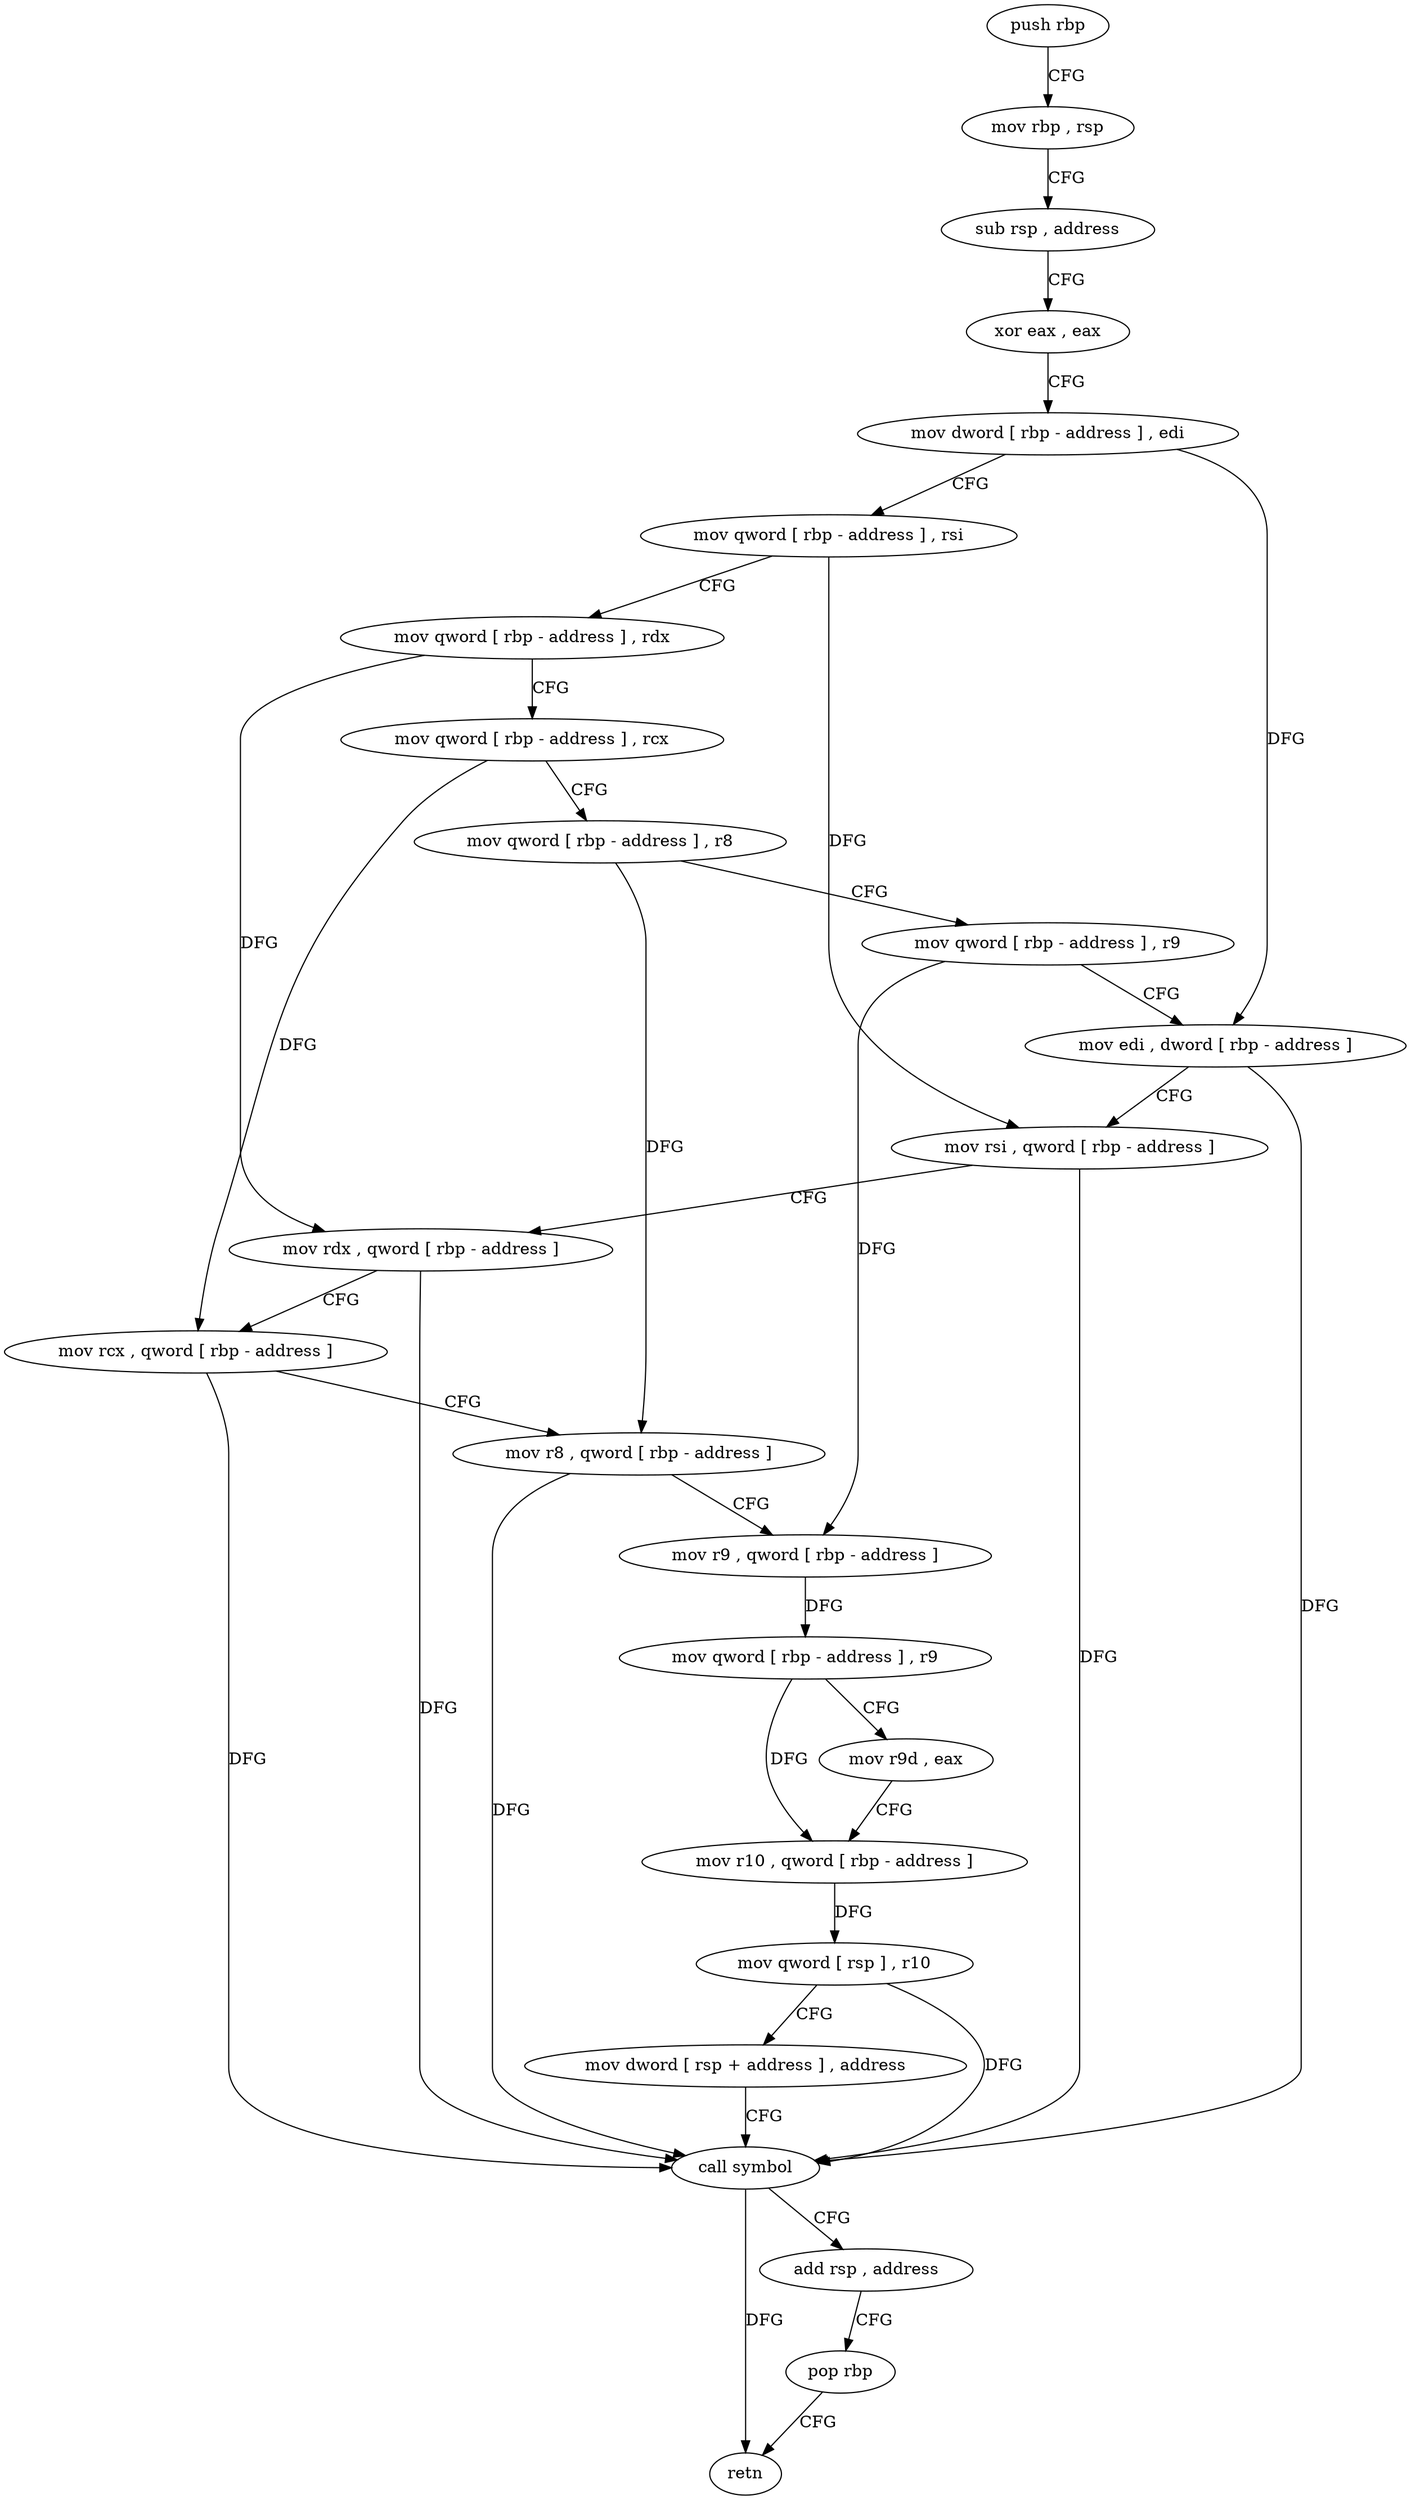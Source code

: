 digraph "func" {
"4219312" [label = "push rbp" ]
"4219313" [label = "mov rbp , rsp" ]
"4219316" [label = "sub rsp , address" ]
"4219320" [label = "xor eax , eax" ]
"4219322" [label = "mov dword [ rbp - address ] , edi" ]
"4219325" [label = "mov qword [ rbp - address ] , rsi" ]
"4219329" [label = "mov qword [ rbp - address ] , rdx" ]
"4219333" [label = "mov qword [ rbp - address ] , rcx" ]
"4219337" [label = "mov qword [ rbp - address ] , r8" ]
"4219341" [label = "mov qword [ rbp - address ] , r9" ]
"4219345" [label = "mov edi , dword [ rbp - address ]" ]
"4219348" [label = "mov rsi , qword [ rbp - address ]" ]
"4219352" [label = "mov rdx , qword [ rbp - address ]" ]
"4219356" [label = "mov rcx , qword [ rbp - address ]" ]
"4219360" [label = "mov r8 , qword [ rbp - address ]" ]
"4219364" [label = "mov r9 , qword [ rbp - address ]" ]
"4219368" [label = "mov qword [ rbp - address ] , r9" ]
"4219372" [label = "mov r9d , eax" ]
"4219375" [label = "mov r10 , qword [ rbp - address ]" ]
"4219379" [label = "mov qword [ rsp ] , r10" ]
"4219383" [label = "mov dword [ rsp + address ] , address" ]
"4219391" [label = "call symbol" ]
"4219396" [label = "add rsp , address" ]
"4219400" [label = "pop rbp" ]
"4219401" [label = "retn" ]
"4219312" -> "4219313" [ label = "CFG" ]
"4219313" -> "4219316" [ label = "CFG" ]
"4219316" -> "4219320" [ label = "CFG" ]
"4219320" -> "4219322" [ label = "CFG" ]
"4219322" -> "4219325" [ label = "CFG" ]
"4219322" -> "4219345" [ label = "DFG" ]
"4219325" -> "4219329" [ label = "CFG" ]
"4219325" -> "4219348" [ label = "DFG" ]
"4219329" -> "4219333" [ label = "CFG" ]
"4219329" -> "4219352" [ label = "DFG" ]
"4219333" -> "4219337" [ label = "CFG" ]
"4219333" -> "4219356" [ label = "DFG" ]
"4219337" -> "4219341" [ label = "CFG" ]
"4219337" -> "4219360" [ label = "DFG" ]
"4219341" -> "4219345" [ label = "CFG" ]
"4219341" -> "4219364" [ label = "DFG" ]
"4219345" -> "4219348" [ label = "CFG" ]
"4219345" -> "4219391" [ label = "DFG" ]
"4219348" -> "4219352" [ label = "CFG" ]
"4219348" -> "4219391" [ label = "DFG" ]
"4219352" -> "4219356" [ label = "CFG" ]
"4219352" -> "4219391" [ label = "DFG" ]
"4219356" -> "4219360" [ label = "CFG" ]
"4219356" -> "4219391" [ label = "DFG" ]
"4219360" -> "4219364" [ label = "CFG" ]
"4219360" -> "4219391" [ label = "DFG" ]
"4219364" -> "4219368" [ label = "DFG" ]
"4219368" -> "4219372" [ label = "CFG" ]
"4219368" -> "4219375" [ label = "DFG" ]
"4219372" -> "4219375" [ label = "CFG" ]
"4219375" -> "4219379" [ label = "DFG" ]
"4219379" -> "4219383" [ label = "CFG" ]
"4219379" -> "4219391" [ label = "DFG" ]
"4219383" -> "4219391" [ label = "CFG" ]
"4219391" -> "4219396" [ label = "CFG" ]
"4219391" -> "4219401" [ label = "DFG" ]
"4219396" -> "4219400" [ label = "CFG" ]
"4219400" -> "4219401" [ label = "CFG" ]
}
